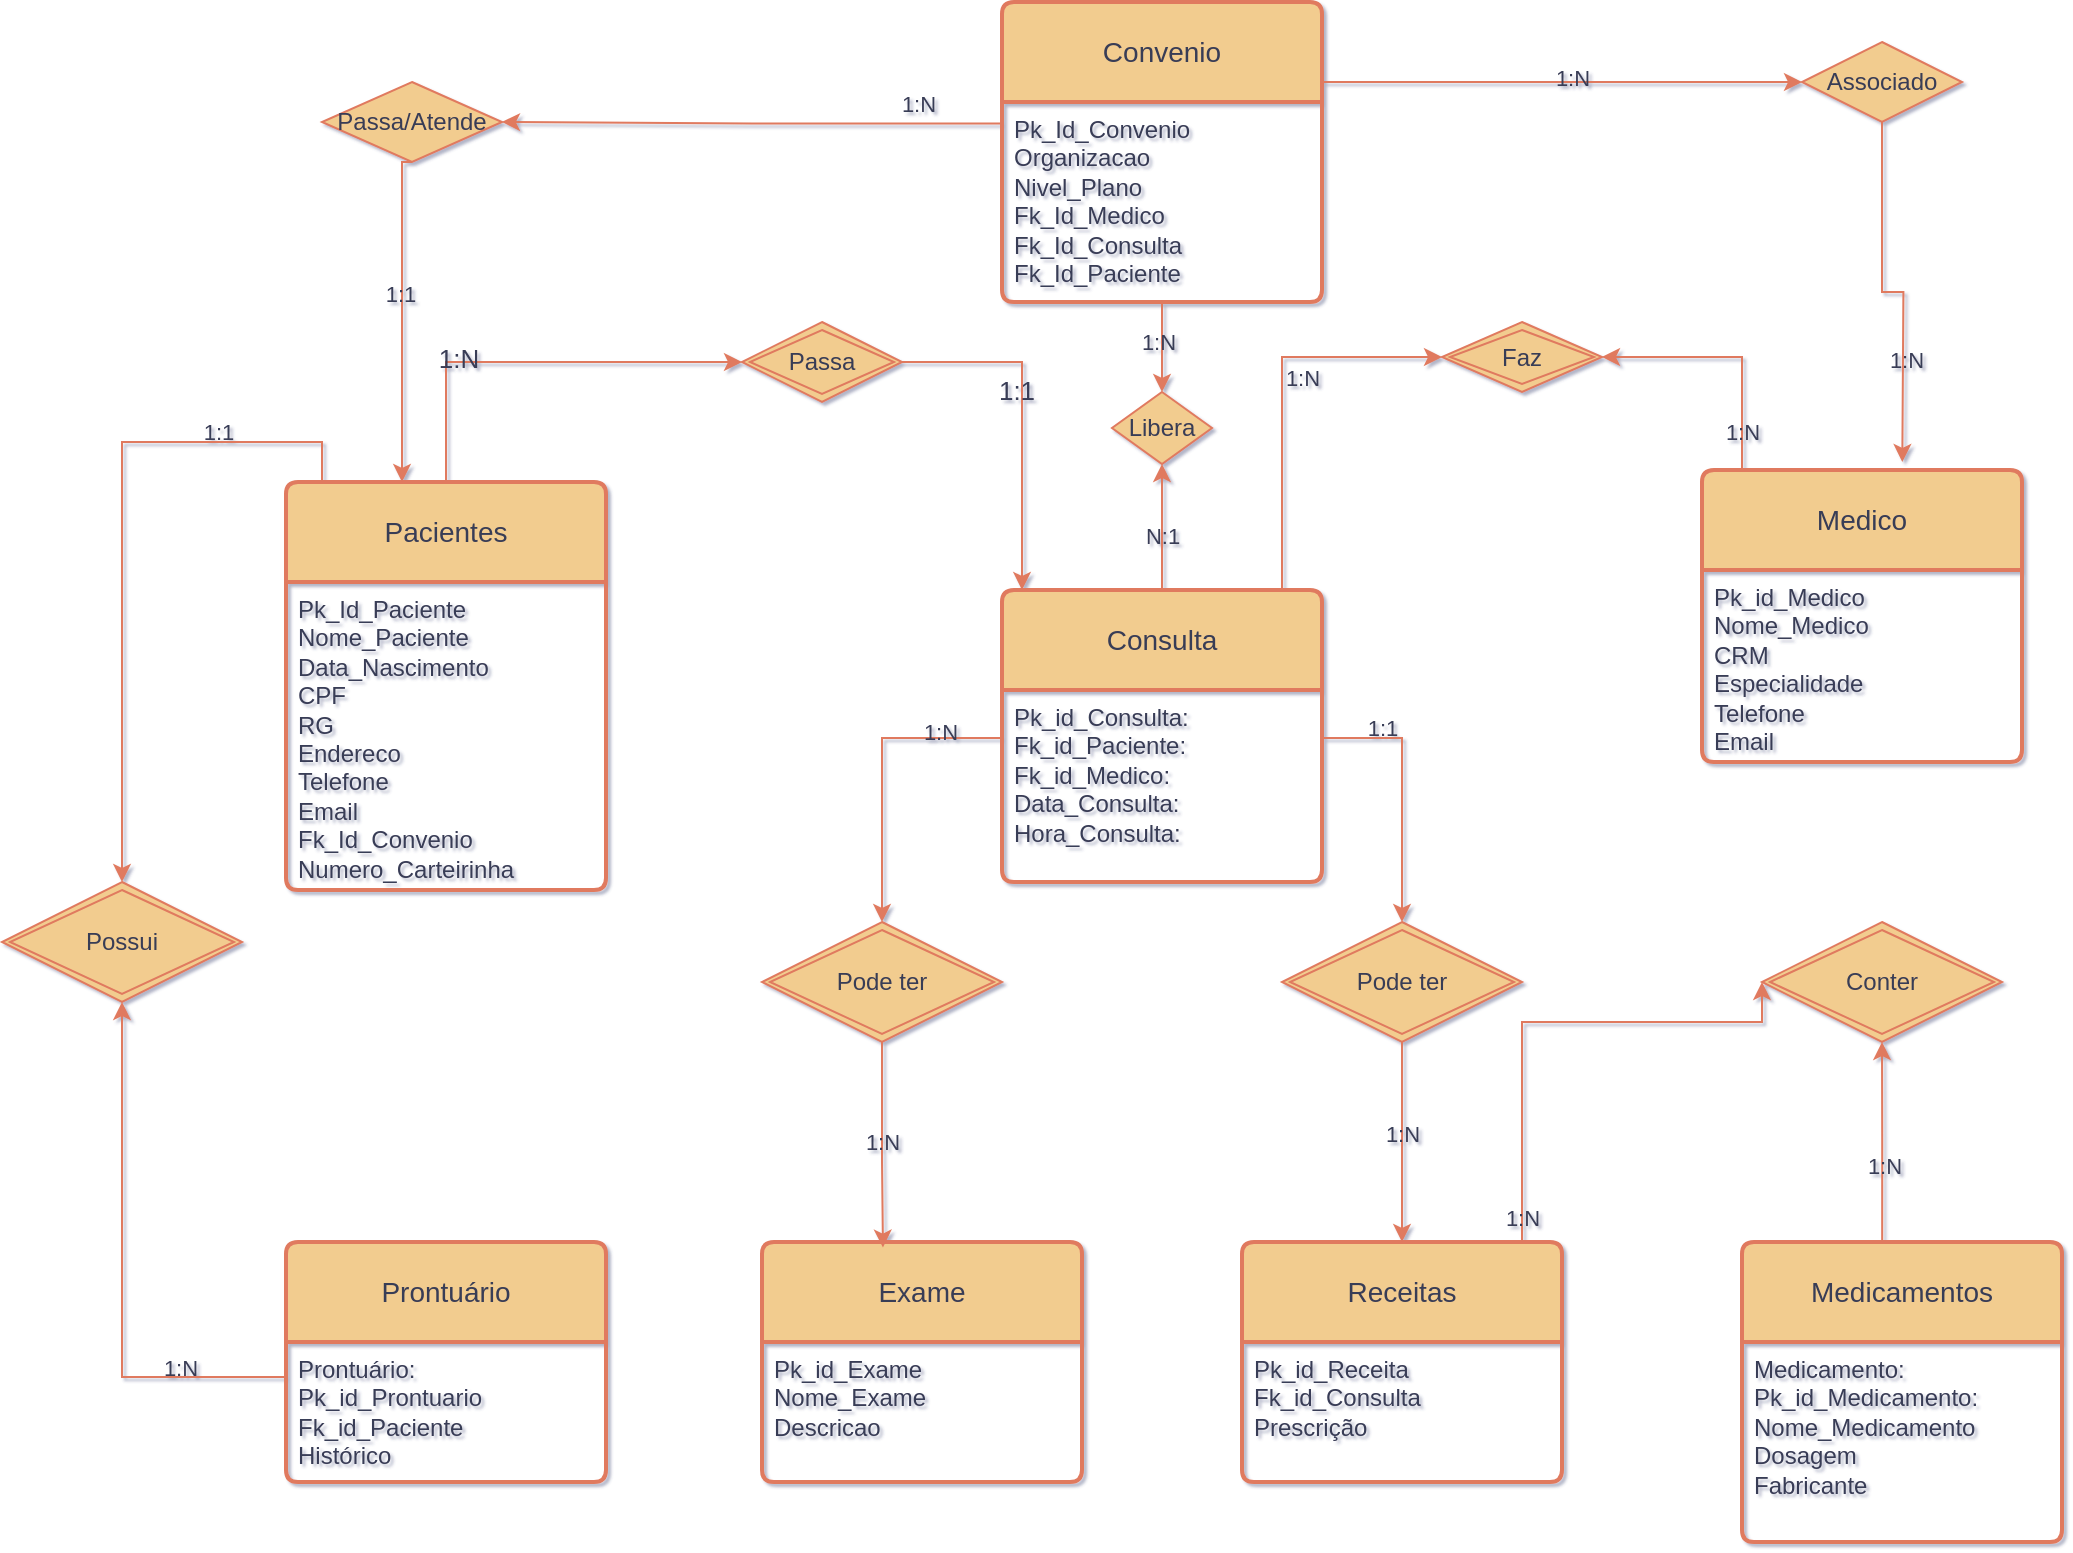 <mxfile version="24.4.0" type="github">
  <diagram name="Page-1" id="9f46799a-70d6-7492-0946-bef42562c5a5">
    <mxGraphModel dx="2833" dy="991" grid="0" gridSize="10" guides="1" tooltips="1" connect="1" arrows="1" fold="1" page="1" pageScale="1" pageWidth="1100" pageHeight="850" background="none" math="0" shadow="1">
      <root>
        <mxCell id="0" />
        <mxCell id="1" parent="0" />
        <mxCell id="jqyQrgZry3oG7Yk4CvfF-23" style="edgeStyle=orthogonalEdgeStyle;rounded=0;orthogonalLoop=1;jettySize=auto;html=1;exitX=0.5;exitY=0;exitDx=0;exitDy=0;entryX=0;entryY=0.5;entryDx=0;entryDy=0;labelBackgroundColor=none;strokeColor=#E07A5F;fontColor=default;" parent="1" source="jqyQrgZry3oG7Yk4CvfF-1" target="jqyQrgZry3oG7Yk4CvfF-22" edge="1">
          <mxGeometry relative="1" as="geometry" />
        </mxCell>
        <mxCell id="jqyQrgZry3oG7Yk4CvfF-25" value="&lt;font style=&quot;font-size: 13px;&quot;&gt;1:N&lt;/font&gt;" style="edgeLabel;html=1;align=center;verticalAlign=middle;resizable=0;points=[];labelBackgroundColor=none;fontColor=#393C56;" parent="jqyQrgZry3oG7Yk4CvfF-23" vertex="1" connectable="0">
          <mxGeometry x="-0.363" y="2" relative="1" as="geometry">
            <mxPoint as="offset" />
          </mxGeometry>
        </mxCell>
        <mxCell id="jqyQrgZry3oG7Yk4CvfF-32" style="edgeStyle=orthogonalEdgeStyle;rounded=0;orthogonalLoop=1;jettySize=auto;html=1;exitX=0.25;exitY=0;exitDx=0;exitDy=0;entryX=0.5;entryY=0;entryDx=0;entryDy=0;labelBackgroundColor=none;strokeColor=#E07A5F;fontColor=default;" parent="1" source="jqyQrgZry3oG7Yk4CvfF-1" target="jqyQrgZry3oG7Yk4CvfF-33" edge="1">
          <mxGeometry relative="1" as="geometry">
            <mxPoint x="30.0" y="350" as="targetPoint" />
            <Array as="points">
              <mxPoint x="120" y="250" />
              <mxPoint x="120" y="230" />
              <mxPoint x="20" y="230" />
            </Array>
          </mxGeometry>
        </mxCell>
        <mxCell id="jqyQrgZry3oG7Yk4CvfF-36" value="&lt;div&gt;1:1&lt;/div&gt;&lt;div&gt;&lt;br&gt;&lt;/div&gt;" style="edgeLabel;html=1;align=center;verticalAlign=middle;resizable=0;points=[];labelBackgroundColor=none;fontColor=#393C56;" parent="jqyQrgZry3oG7Yk4CvfF-32" vertex="1" connectable="0">
          <mxGeometry x="-0.482" y="2" relative="1" as="geometry">
            <mxPoint as="offset" />
          </mxGeometry>
        </mxCell>
        <mxCell id="jqyQrgZry3oG7Yk4CvfF-1" value="Pacientes" style="swimlane;childLayout=stackLayout;horizontal=1;startSize=50;horizontalStack=0;rounded=1;fontSize=14;fontStyle=0;strokeWidth=2;resizeParent=0;resizeLast=1;shadow=0;dashed=0;align=center;arcSize=4;whiteSpace=wrap;html=1;labelBackgroundColor=none;fillColor=#F2CC8F;strokeColor=#E07A5F;fontColor=#393C56;" parent="1" vertex="1">
          <mxGeometry x="102" y="250" width="160" height="204" as="geometry">
            <mxRectangle x="80" y="90" width="100" height="50" as="alternateBounds" />
          </mxGeometry>
        </mxCell>
        <mxCell id="jqyQrgZry3oG7Yk4CvfF-2" value="&lt;font&gt;&lt;font&gt;Pk_Id_Paciente&lt;/font&gt;&lt;/font&gt;&lt;div&gt;&lt;div&gt;&lt;font&gt;Nome_Paciente&lt;/font&gt;&lt;/div&gt;&lt;div&gt;&lt;font&gt;Data_Nascimento&lt;/font&gt;&lt;/div&gt;&lt;div&gt;&lt;span style=&quot;background-color: initial;&quot;&gt;CPF&lt;/span&gt;&lt;/div&gt;&lt;div&gt;&lt;span style=&quot;background-color: initial;&quot;&gt;RG&lt;/span&gt;&lt;/div&gt;&lt;div&gt;&lt;span style=&quot;background-color: initial;&quot;&gt;Endereco&lt;/span&gt;&lt;/div&gt;&lt;div&gt;&lt;span style=&quot;background-color: initial;&quot;&gt;Telefone&lt;/span&gt;&lt;/div&gt;&lt;div&gt;&lt;span style=&quot;background-color: initial;&quot;&gt;Email&lt;/span&gt;&lt;/div&gt;&lt;div&gt;&lt;span style=&quot;background-color: initial;&quot;&gt;Fk_Id_Convenio&lt;/span&gt;&lt;/div&gt;&lt;div&gt;&lt;span style=&quot;background-color: initial;&quot;&gt;Numero_Carteirinha&lt;/span&gt;&lt;/div&gt;&lt;/div&gt;" style="align=left;strokeColor=none;fillColor=none;spacingLeft=4;fontSize=12;verticalAlign=top;resizable=0;rotatable=0;part=1;html=1;labelBackgroundColor=none;fontColor=#393C56;" parent="jqyQrgZry3oG7Yk4CvfF-1" vertex="1">
          <mxGeometry y="50" width="160" height="154" as="geometry" />
        </mxCell>
        <mxCell id="jqyQrgZry3oG7Yk4CvfF-3" style="edgeStyle=orthogonalEdgeStyle;rounded=0;orthogonalLoop=1;jettySize=auto;html=1;exitX=0.5;exitY=1;exitDx=0;exitDy=0;labelBackgroundColor=none;strokeColor=#E07A5F;fontColor=default;" parent="jqyQrgZry3oG7Yk4CvfF-1" source="jqyQrgZry3oG7Yk4CvfF-2" target="jqyQrgZry3oG7Yk4CvfF-2" edge="1">
          <mxGeometry relative="1" as="geometry" />
        </mxCell>
        <mxCell id="jqyQrgZry3oG7Yk4CvfF-28" style="edgeStyle=orthogonalEdgeStyle;rounded=0;orthogonalLoop=1;jettySize=auto;html=1;exitX=0.5;exitY=0;exitDx=0;exitDy=0;entryX=1;entryY=0.5;entryDx=0;entryDy=0;labelBackgroundColor=none;strokeColor=#E07A5F;fontColor=default;" parent="1" source="jqyQrgZry3oG7Yk4CvfF-7" target="jqyQrgZry3oG7Yk4CvfF-27" edge="1">
          <mxGeometry relative="1" as="geometry">
            <Array as="points">
              <mxPoint x="830" y="244" />
              <mxPoint x="830" y="188" />
            </Array>
          </mxGeometry>
        </mxCell>
        <mxCell id="jqyQrgZry3oG7Yk4CvfF-31" value="1:N" style="edgeLabel;html=1;align=center;verticalAlign=middle;resizable=0;points=[];labelBackgroundColor=none;fontColor=#393C56;" parent="jqyQrgZry3oG7Yk4CvfF-28" vertex="1" connectable="0">
          <mxGeometry x="-0.223" relative="1" as="geometry">
            <mxPoint y="-7" as="offset" />
          </mxGeometry>
        </mxCell>
        <mxCell id="jqyQrgZry3oG7Yk4CvfF-7" value="Medico" style="swimlane;childLayout=stackLayout;horizontal=1;startSize=50;horizontalStack=0;rounded=1;fontSize=14;fontStyle=0;strokeWidth=2;resizeParent=0;resizeLast=1;shadow=0;dashed=0;align=center;arcSize=4;whiteSpace=wrap;html=1;labelBackgroundColor=none;fillColor=#F2CC8F;strokeColor=#E07A5F;fontColor=#393C56;" parent="1" vertex="1">
          <mxGeometry x="810" y="244" width="160" height="146" as="geometry" />
        </mxCell>
        <mxCell id="jqyQrgZry3oG7Yk4CvfF-8" value="&lt;div&gt;Pk_id_Medico&lt;/div&gt;&lt;div&gt;Nome_Medico&lt;/div&gt;&lt;div&gt;CRM&lt;/div&gt;&lt;div&gt;Especialidade&lt;/div&gt;&lt;div&gt;Telefone&lt;/div&gt;&lt;div&gt;Email&lt;/div&gt;" style="align=left;strokeColor=none;fillColor=none;spacingLeft=4;fontSize=12;verticalAlign=top;resizable=0;rotatable=0;part=1;html=1;labelBackgroundColor=none;fontColor=#393C56;" parent="jqyQrgZry3oG7Yk4CvfF-7" vertex="1">
          <mxGeometry y="50" width="160" height="96" as="geometry" />
        </mxCell>
        <mxCell id="jqyQrgZry3oG7Yk4CvfF-29" style="edgeStyle=orthogonalEdgeStyle;rounded=0;orthogonalLoop=1;jettySize=auto;html=1;exitX=0.5;exitY=0;exitDx=0;exitDy=0;entryX=0;entryY=0.5;entryDx=0;entryDy=0;labelBackgroundColor=none;strokeColor=#E07A5F;fontColor=default;" parent="1" source="jqyQrgZry3oG7Yk4CvfF-9" target="jqyQrgZry3oG7Yk4CvfF-27" edge="1">
          <mxGeometry relative="1" as="geometry">
            <Array as="points">
              <mxPoint x="600" y="304" />
              <mxPoint x="600" y="188" />
            </Array>
          </mxGeometry>
        </mxCell>
        <mxCell id="jqyQrgZry3oG7Yk4CvfF-30" value="1:N" style="edgeLabel;html=1;align=center;verticalAlign=middle;resizable=0;points=[];labelBackgroundColor=none;fontColor=#393C56;" parent="jqyQrgZry3oG7Yk4CvfF-29" vertex="1" connectable="0">
          <mxGeometry x="0.138" y="1" relative="1" as="geometry">
            <mxPoint x="11" y="-20" as="offset" />
          </mxGeometry>
        </mxCell>
        <mxCell id="7q9nNupDHfpOPj0fViD1-20" style="edgeStyle=orthogonalEdgeStyle;rounded=0;orthogonalLoop=1;jettySize=auto;html=1;exitX=0.5;exitY=0;exitDx=0;exitDy=0;entryX=0.5;entryY=1;entryDx=0;entryDy=0;labelBackgroundColor=none;strokeColor=#E07A5F;fontColor=default;" edge="1" parent="1" source="jqyQrgZry3oG7Yk4CvfF-9" target="7q9nNupDHfpOPj0fViD1-18">
          <mxGeometry relative="1" as="geometry" />
        </mxCell>
        <mxCell id="7q9nNupDHfpOPj0fViD1-22" value="N:1" style="edgeLabel;html=1;align=center;verticalAlign=middle;resizable=0;points=[];labelBackgroundColor=none;fontColor=#393C56;" vertex="1" connectable="0" parent="7q9nNupDHfpOPj0fViD1-20">
          <mxGeometry x="-0.149" relative="1" as="geometry">
            <mxPoint as="offset" />
          </mxGeometry>
        </mxCell>
        <mxCell id="jqyQrgZry3oG7Yk4CvfF-9" value="Consulta" style="swimlane;childLayout=stackLayout;horizontal=1;startSize=50;horizontalStack=0;rounded=1;fontSize=14;fontStyle=0;strokeWidth=2;resizeParent=0;resizeLast=1;shadow=0;dashed=0;align=center;arcSize=4;whiteSpace=wrap;html=1;labelBackgroundColor=none;fillColor=#F2CC8F;strokeColor=#E07A5F;fontColor=#393C56;" parent="1" vertex="1">
          <mxGeometry x="460" y="304" width="160" height="146" as="geometry" />
        </mxCell>
        <mxCell id="jqyQrgZry3oG7Yk4CvfF-10" value="&lt;div&gt;Pk_id_Consulta:&lt;/div&gt;&lt;div&gt;Fk_id_Paciente:&amp;nbsp;&lt;/div&gt;&lt;div&gt;Fk_id_Medico:&amp;nbsp;&lt;/div&gt;&lt;div&gt;Data_Consulta:&lt;/div&gt;&lt;div&gt;Hora_Consulta:&lt;/div&gt;" style="align=left;strokeColor=none;fillColor=none;spacingLeft=4;fontSize=12;verticalAlign=top;resizable=0;rotatable=0;part=1;html=1;labelBackgroundColor=none;fontColor=#393C56;" parent="jqyQrgZry3oG7Yk4CvfF-9" vertex="1">
          <mxGeometry y="50" width="160" height="96" as="geometry" />
        </mxCell>
        <mxCell id="jqyQrgZry3oG7Yk4CvfF-11" value="Prontuário" style="swimlane;childLayout=stackLayout;horizontal=1;startSize=50;horizontalStack=0;rounded=1;fontSize=14;fontStyle=0;strokeWidth=2;resizeParent=0;resizeLast=1;shadow=0;dashed=0;align=center;arcSize=4;whiteSpace=wrap;html=1;labelBackgroundColor=none;fillColor=#F2CC8F;strokeColor=#E07A5F;fontColor=#393C56;" parent="1" vertex="1">
          <mxGeometry x="102" y="630" width="160" height="120" as="geometry" />
        </mxCell>
        <mxCell id="jqyQrgZry3oG7Yk4CvfF-12" value="&lt;div&gt;Prontuário:&lt;/div&gt;&lt;div&gt;Pk_id_Prontuario&lt;/div&gt;&lt;div&gt;Fk_id_Paciente&lt;/div&gt;&lt;div&gt;Histórico&lt;/div&gt;&lt;div&gt;&lt;br&gt;&lt;/div&gt;" style="align=left;strokeColor=none;fillColor=none;spacingLeft=4;fontSize=12;verticalAlign=top;resizable=0;rotatable=0;part=1;html=1;labelBackgroundColor=none;fontColor=#393C56;" parent="jqyQrgZry3oG7Yk4CvfF-11" vertex="1">
          <mxGeometry y="50" width="160" height="70" as="geometry" />
        </mxCell>
        <mxCell id="jqyQrgZry3oG7Yk4CvfF-13" value="Exame" style="swimlane;childLayout=stackLayout;horizontal=1;startSize=50;horizontalStack=0;rounded=1;fontSize=14;fontStyle=0;strokeWidth=2;resizeParent=0;resizeLast=1;shadow=0;dashed=0;align=center;arcSize=4;whiteSpace=wrap;html=1;labelBackgroundColor=none;fillColor=#F2CC8F;strokeColor=#E07A5F;fontColor=#393C56;" parent="1" vertex="1">
          <mxGeometry x="340" y="630" width="160" height="120" as="geometry" />
        </mxCell>
        <mxCell id="jqyQrgZry3oG7Yk4CvfF-14" value="&lt;div&gt;&lt;span style=&quot;background-color: initial;&quot;&gt;Pk_id_Exame&lt;/span&gt;&lt;br&gt;&lt;/div&gt;&lt;div&gt;Nome_Exame&lt;/div&gt;&lt;div&gt;Descricao&lt;/div&gt;" style="align=left;strokeColor=none;fillColor=none;spacingLeft=4;fontSize=12;verticalAlign=top;resizable=0;rotatable=0;part=1;html=1;labelBackgroundColor=none;fontColor=#393C56;" parent="jqyQrgZry3oG7Yk4CvfF-13" vertex="1">
          <mxGeometry y="50" width="160" height="70" as="geometry" />
        </mxCell>
        <mxCell id="jqyQrgZry3oG7Yk4CvfF-51" style="edgeStyle=orthogonalEdgeStyle;rounded=0;orthogonalLoop=1;jettySize=auto;html=1;exitX=0.75;exitY=0;exitDx=0;exitDy=0;entryX=0;entryY=0.5;entryDx=0;entryDy=0;labelBackgroundColor=none;strokeColor=#E07A5F;fontColor=default;" parent="1" source="jqyQrgZry3oG7Yk4CvfF-15" target="jqyQrgZry3oG7Yk4CvfF-49" edge="1">
          <mxGeometry relative="1" as="geometry">
            <Array as="points">
              <mxPoint x="720" y="630" />
              <mxPoint x="720" y="520" />
              <mxPoint x="840" y="520" />
            </Array>
          </mxGeometry>
        </mxCell>
        <mxCell id="jqyQrgZry3oG7Yk4CvfF-53" value="1:N&lt;div&gt;&lt;br&gt;&lt;/div&gt;" style="edgeLabel;html=1;align=center;verticalAlign=middle;resizable=0;points=[];labelBackgroundColor=none;fontColor=#393C56;" parent="jqyQrgZry3oG7Yk4CvfF-51" vertex="1" connectable="0">
          <mxGeometry x="-0.813" relative="1" as="geometry">
            <mxPoint as="offset" />
          </mxGeometry>
        </mxCell>
        <mxCell id="jqyQrgZry3oG7Yk4CvfF-15" value="Receitas" style="swimlane;childLayout=stackLayout;horizontal=1;startSize=50;horizontalStack=0;rounded=1;fontSize=14;fontStyle=0;strokeWidth=2;resizeParent=0;resizeLast=1;shadow=0;dashed=0;align=center;arcSize=4;whiteSpace=wrap;html=1;labelBackgroundColor=none;fillColor=#F2CC8F;strokeColor=#E07A5F;fontColor=#393C56;" parent="1" vertex="1">
          <mxGeometry x="580" y="630" width="160" height="120" as="geometry" />
        </mxCell>
        <mxCell id="jqyQrgZry3oG7Yk4CvfF-16" value="&lt;div&gt;Pk_id_Receita&lt;/div&gt;&lt;div&gt;Fk_id_Consulta&lt;/div&gt;&lt;div&gt;Prescrição&amp;nbsp;&lt;/div&gt;" style="align=left;strokeColor=none;fillColor=none;spacingLeft=4;fontSize=12;verticalAlign=top;resizable=0;rotatable=0;part=1;html=1;labelBackgroundColor=none;fontColor=#393C56;" parent="jqyQrgZry3oG7Yk4CvfF-15" vertex="1">
          <mxGeometry y="50" width="160" height="70" as="geometry" />
        </mxCell>
        <mxCell id="jqyQrgZry3oG7Yk4CvfF-50" style="edgeStyle=orthogonalEdgeStyle;rounded=0;orthogonalLoop=1;jettySize=auto;html=1;exitX=0.438;exitY=0;exitDx=0;exitDy=0;entryX=0.5;entryY=1;entryDx=0;entryDy=0;exitPerimeter=0;labelBackgroundColor=none;strokeColor=#E07A5F;fontColor=default;" parent="1" source="jqyQrgZry3oG7Yk4CvfF-17" target="jqyQrgZry3oG7Yk4CvfF-49" edge="1">
          <mxGeometry relative="1" as="geometry" />
        </mxCell>
        <mxCell id="jqyQrgZry3oG7Yk4CvfF-54" value="1:N&lt;div&gt;&lt;br&gt;&lt;/div&gt;" style="edgeLabel;html=1;align=center;verticalAlign=middle;resizable=0;points=[];labelBackgroundColor=none;fontColor=#393C56;" parent="jqyQrgZry3oG7Yk4CvfF-50" vertex="1" connectable="0">
          <mxGeometry x="-0.381" y="-1" relative="1" as="geometry">
            <mxPoint as="offset" />
          </mxGeometry>
        </mxCell>
        <mxCell id="jqyQrgZry3oG7Yk4CvfF-17" value="Medicamentos" style="swimlane;childLayout=stackLayout;horizontal=1;startSize=50;horizontalStack=0;rounded=1;fontSize=14;fontStyle=0;strokeWidth=2;resizeParent=0;resizeLast=1;shadow=0;dashed=0;align=center;arcSize=4;whiteSpace=wrap;html=1;labelBackgroundColor=none;fillColor=#F2CC8F;strokeColor=#E07A5F;fontColor=#393C56;" parent="1" vertex="1">
          <mxGeometry x="830" y="630" width="160" height="150" as="geometry" />
        </mxCell>
        <mxCell id="jqyQrgZry3oG7Yk4CvfF-18" value="&lt;div&gt;Medicamento:&lt;/div&gt;&lt;div&gt;Pk_id_Medicamento:&lt;/div&gt;&lt;div&gt;Nome_Medicamento&lt;/div&gt;&lt;div&gt;Dosagem&lt;/div&gt;&lt;div&gt;Fabricante&lt;/div&gt;" style="align=left;strokeColor=none;fillColor=none;spacingLeft=4;fontSize=12;verticalAlign=top;resizable=0;rotatable=0;part=1;html=1;labelBackgroundColor=none;fontColor=#393C56;" parent="jqyQrgZry3oG7Yk4CvfF-17" vertex="1">
          <mxGeometry y="50" width="160" height="100" as="geometry" />
        </mxCell>
        <mxCell id="jqyQrgZry3oG7Yk4CvfF-24" style="edgeStyle=orthogonalEdgeStyle;rounded=0;orthogonalLoop=1;jettySize=auto;html=1;exitX=1;exitY=0.5;exitDx=0;exitDy=0;labelBackgroundColor=none;strokeColor=#E07A5F;fontColor=default;" parent="1" source="jqyQrgZry3oG7Yk4CvfF-22" target="jqyQrgZry3oG7Yk4CvfF-9" edge="1">
          <mxGeometry relative="1" as="geometry">
            <Array as="points">
              <mxPoint x="470" y="190" />
            </Array>
          </mxGeometry>
        </mxCell>
        <mxCell id="jqyQrgZry3oG7Yk4CvfF-26" value="&lt;font style=&quot;font-size: 13px;&quot;&gt;1:1&lt;/font&gt;" style="edgeLabel;html=1;align=center;verticalAlign=middle;resizable=0;points=[];labelBackgroundColor=none;fontColor=#393C56;" parent="jqyQrgZry3oG7Yk4CvfF-24" vertex="1" connectable="0">
          <mxGeometry x="-0.01" y="-2" relative="1" as="geometry">
            <mxPoint x="-1" y="-12" as="offset" />
          </mxGeometry>
        </mxCell>
        <mxCell id="jqyQrgZry3oG7Yk4CvfF-22" value="Passa" style="shape=rhombus;double=1;perimeter=rhombusPerimeter;whiteSpace=wrap;html=1;align=center;labelBackgroundColor=none;fillColor=#F2CC8F;strokeColor=#E07A5F;fontColor=#393C56;" parent="1" vertex="1">
          <mxGeometry x="330" y="170" width="80" height="40" as="geometry" />
        </mxCell>
        <mxCell id="jqyQrgZry3oG7Yk4CvfF-27" value="Faz" style="shape=rhombus;double=1;perimeter=rhombusPerimeter;whiteSpace=wrap;html=1;align=center;labelBackgroundColor=none;fillColor=#F2CC8F;strokeColor=#E07A5F;fontColor=#393C56;" parent="1" vertex="1">
          <mxGeometry x="680" y="170" width="80" height="35" as="geometry" />
        </mxCell>
        <mxCell id="jqyQrgZry3oG7Yk4CvfF-33" value="Possui" style="shape=rhombus;double=1;perimeter=rhombusPerimeter;whiteSpace=wrap;html=1;align=center;labelBackgroundColor=none;fillColor=#F2CC8F;strokeColor=#E07A5F;fontColor=#393C56;" parent="1" vertex="1">
          <mxGeometry x="-40.0" y="450" width="120" height="60" as="geometry" />
        </mxCell>
        <mxCell id="jqyQrgZry3oG7Yk4CvfF-34" style="edgeStyle=orthogonalEdgeStyle;rounded=0;orthogonalLoop=1;jettySize=auto;html=1;exitX=0;exitY=0.25;exitDx=0;exitDy=0;entryX=0.5;entryY=1;entryDx=0;entryDy=0;labelBackgroundColor=none;strokeColor=#E07A5F;fontColor=default;" parent="1" source="jqyQrgZry3oG7Yk4CvfF-12" target="jqyQrgZry3oG7Yk4CvfF-33" edge="1">
          <mxGeometry relative="1" as="geometry" />
        </mxCell>
        <mxCell id="jqyQrgZry3oG7Yk4CvfF-37" value="&lt;font&gt;1:N&lt;/font&gt;&lt;div&gt;&lt;br&gt;&lt;/div&gt;" style="edgeLabel;html=1;align=center;verticalAlign=middle;resizable=0;points=[];labelBackgroundColor=none;fontColor=#393C56;" parent="jqyQrgZry3oG7Yk4CvfF-34" vertex="1" connectable="0">
          <mxGeometry x="-0.607" y="2" relative="1" as="geometry">
            <mxPoint as="offset" />
          </mxGeometry>
        </mxCell>
        <mxCell id="jqyQrgZry3oG7Yk4CvfF-39" value="Pode ter" style="shape=rhombus;double=1;perimeter=rhombusPerimeter;whiteSpace=wrap;html=1;align=center;labelBackgroundColor=none;fillColor=#F2CC8F;strokeColor=#E07A5F;fontColor=#393C56;" parent="1" vertex="1">
          <mxGeometry x="340" y="470" width="120" height="60" as="geometry" />
        </mxCell>
        <mxCell id="jqyQrgZry3oG7Yk4CvfF-40" style="edgeStyle=orthogonalEdgeStyle;rounded=0;orthogonalLoop=1;jettySize=auto;html=1;exitX=0;exitY=0.25;exitDx=0;exitDy=0;entryX=0.5;entryY=0;entryDx=0;entryDy=0;labelBackgroundColor=none;strokeColor=#E07A5F;fontColor=default;" parent="1" source="jqyQrgZry3oG7Yk4CvfF-10" target="jqyQrgZry3oG7Yk4CvfF-39" edge="1">
          <mxGeometry relative="1" as="geometry" />
        </mxCell>
        <mxCell id="jqyQrgZry3oG7Yk4CvfF-42" value="1:N&lt;div&gt;&lt;br&gt;&lt;/div&gt;" style="edgeLabel;html=1;align=center;verticalAlign=middle;resizable=0;points=[];labelBackgroundColor=none;fontColor=#393C56;" parent="jqyQrgZry3oG7Yk4CvfF-40" vertex="1" connectable="0">
          <mxGeometry x="-0.583" y="4" relative="1" as="geometry">
            <mxPoint as="offset" />
          </mxGeometry>
        </mxCell>
        <mxCell id="jqyQrgZry3oG7Yk4CvfF-41" style="edgeStyle=orthogonalEdgeStyle;rounded=0;orthogonalLoop=1;jettySize=auto;html=1;exitX=0.5;exitY=1;exitDx=0;exitDy=0;entryX=0.378;entryY=0.023;entryDx=0;entryDy=0;entryPerimeter=0;labelBackgroundColor=none;strokeColor=#E07A5F;fontColor=default;" parent="1" source="jqyQrgZry3oG7Yk4CvfF-39" target="jqyQrgZry3oG7Yk4CvfF-13" edge="1">
          <mxGeometry relative="1" as="geometry">
            <Array as="points">
              <mxPoint x="400" y="590" />
              <mxPoint x="400" y="590" />
            </Array>
          </mxGeometry>
        </mxCell>
        <mxCell id="jqyQrgZry3oG7Yk4CvfF-43" value="1:N&lt;div&gt;&lt;br&gt;&lt;/div&gt;" style="edgeLabel;html=1;align=center;verticalAlign=middle;resizable=0;points=[];labelBackgroundColor=none;fontColor=#393C56;" parent="jqyQrgZry3oG7Yk4CvfF-41" vertex="1" connectable="0">
          <mxGeometry x="0.093" relative="1" as="geometry">
            <mxPoint as="offset" />
          </mxGeometry>
        </mxCell>
        <mxCell id="jqyQrgZry3oG7Yk4CvfF-44" value="Pode ter" style="shape=rhombus;double=1;perimeter=rhombusPerimeter;whiteSpace=wrap;html=1;align=center;labelBackgroundColor=none;fillColor=#F2CC8F;strokeColor=#E07A5F;fontColor=#393C56;" parent="1" vertex="1">
          <mxGeometry x="600" y="470" width="120" height="60" as="geometry" />
        </mxCell>
        <mxCell id="jqyQrgZry3oG7Yk4CvfF-45" style="edgeStyle=orthogonalEdgeStyle;rounded=0;orthogonalLoop=1;jettySize=auto;html=1;exitX=1;exitY=0.25;exitDx=0;exitDy=0;entryX=0.5;entryY=0;entryDx=0;entryDy=0;labelBackgroundColor=none;strokeColor=#E07A5F;fontColor=default;" parent="1" source="jqyQrgZry3oG7Yk4CvfF-10" target="jqyQrgZry3oG7Yk4CvfF-44" edge="1">
          <mxGeometry relative="1" as="geometry" />
        </mxCell>
        <mxCell id="jqyQrgZry3oG7Yk4CvfF-47" value="1:1&lt;div&gt;&lt;br&gt;&lt;/div&gt;" style="edgeLabel;html=1;align=center;verticalAlign=middle;resizable=0;points=[];labelBackgroundColor=none;fontColor=#393C56;" parent="jqyQrgZry3oG7Yk4CvfF-45" vertex="1" connectable="0">
          <mxGeometry x="-0.544" y="-2" relative="1" as="geometry">
            <mxPoint as="offset" />
          </mxGeometry>
        </mxCell>
        <mxCell id="jqyQrgZry3oG7Yk4CvfF-46" style="edgeStyle=orthogonalEdgeStyle;rounded=0;orthogonalLoop=1;jettySize=auto;html=1;exitX=0.5;exitY=1;exitDx=0;exitDy=0;entryX=0.5;entryY=0;entryDx=0;entryDy=0;labelBackgroundColor=none;strokeColor=#E07A5F;fontColor=default;" parent="1" source="jqyQrgZry3oG7Yk4CvfF-44" target="jqyQrgZry3oG7Yk4CvfF-15" edge="1">
          <mxGeometry relative="1" as="geometry" />
        </mxCell>
        <mxCell id="jqyQrgZry3oG7Yk4CvfF-48" value="1:N" style="edgeLabel;html=1;align=center;verticalAlign=middle;resizable=0;points=[];labelBackgroundColor=none;fontColor=#393C56;" parent="jqyQrgZry3oG7Yk4CvfF-46" vertex="1" connectable="0">
          <mxGeometry x="-0.094" relative="1" as="geometry">
            <mxPoint as="offset" />
          </mxGeometry>
        </mxCell>
        <mxCell id="jqyQrgZry3oG7Yk4CvfF-49" value="Conter" style="shape=rhombus;double=1;perimeter=rhombusPerimeter;whiteSpace=wrap;html=1;align=center;labelBackgroundColor=none;fillColor=#F2CC8F;strokeColor=#E07A5F;fontColor=#393C56;" parent="1" vertex="1">
          <mxGeometry x="840" y="470" width="120" height="60" as="geometry" />
        </mxCell>
        <mxCell id="7q9nNupDHfpOPj0fViD1-9" value="Convenio" style="swimlane;childLayout=stackLayout;horizontal=1;startSize=50;horizontalStack=0;rounded=1;fontSize=14;fontStyle=0;strokeWidth=2;resizeParent=0;resizeLast=1;shadow=0;dashed=0;align=center;arcSize=4;whiteSpace=wrap;html=1;labelBackgroundColor=none;fillColor=#F2CC8F;strokeColor=#E07A5F;fontColor=#393C56;" vertex="1" parent="1">
          <mxGeometry x="460" y="10" width="160" height="150" as="geometry" />
        </mxCell>
        <mxCell id="7q9nNupDHfpOPj0fViD1-10" value="Pk_Id_Convenio&lt;div&gt;Organizacao&lt;/div&gt;&lt;div&gt;Nivel_Plano&lt;/div&gt;&lt;div&gt;Fk_Id_Medico&lt;/div&gt;&lt;div&gt;Fk_Id_Consulta&lt;/div&gt;&lt;div&gt;Fk_Id_Paciente&lt;/div&gt;&lt;div&gt;&lt;br&gt;&lt;/div&gt;" style="align=left;strokeColor=none;fillColor=none;spacingLeft=4;fontSize=12;verticalAlign=top;resizable=0;rotatable=0;part=1;html=1;labelBackgroundColor=none;fontColor=#393C56;" vertex="1" parent="7q9nNupDHfpOPj0fViD1-9">
          <mxGeometry y="50" width="160" height="100" as="geometry" />
        </mxCell>
        <mxCell id="7q9nNupDHfpOPj0fViD1-15" style="edgeStyle=orthogonalEdgeStyle;rounded=0;orthogonalLoop=1;jettySize=auto;html=1;exitX=0.5;exitY=1;exitDx=0;exitDy=0;labelBackgroundColor=none;strokeColor=#E07A5F;fontColor=default;" edge="1" parent="1" source="7q9nNupDHfpOPj0fViD1-13" target="jqyQrgZry3oG7Yk4CvfF-1">
          <mxGeometry relative="1" as="geometry">
            <Array as="points">
              <mxPoint x="160" y="90" />
            </Array>
          </mxGeometry>
        </mxCell>
        <mxCell id="7q9nNupDHfpOPj0fViD1-17" value="1:1" style="edgeLabel;html=1;align=center;verticalAlign=middle;resizable=0;points=[];labelBackgroundColor=none;fontColor=#393C56;" vertex="1" connectable="0" parent="7q9nNupDHfpOPj0fViD1-15">
          <mxGeometry x="-0.138" y="-1" relative="1" as="geometry">
            <mxPoint as="offset" />
          </mxGeometry>
        </mxCell>
        <mxCell id="7q9nNupDHfpOPj0fViD1-13" value="Passa/Atende" style="shape=rhombus;perimeter=rhombusPerimeter;whiteSpace=wrap;html=1;align=center;labelBackgroundColor=none;fillColor=#F2CC8F;strokeColor=#E07A5F;fontColor=#393C56;" vertex="1" parent="1">
          <mxGeometry x="120" y="50" width="90" height="40" as="geometry" />
        </mxCell>
        <mxCell id="7q9nNupDHfpOPj0fViD1-14" style="edgeStyle=orthogonalEdgeStyle;rounded=0;orthogonalLoop=1;jettySize=auto;html=1;entryX=1;entryY=0.5;entryDx=0;entryDy=0;exitX=0.001;exitY=0.108;exitDx=0;exitDy=0;exitPerimeter=0;labelBackgroundColor=none;strokeColor=#E07A5F;fontColor=default;" edge="1" parent="1" source="7q9nNupDHfpOPj0fViD1-10" target="7q9nNupDHfpOPj0fViD1-13">
          <mxGeometry relative="1" as="geometry">
            <mxPoint x="450" y="70" as="sourcePoint" />
          </mxGeometry>
        </mxCell>
        <mxCell id="7q9nNupDHfpOPj0fViD1-16" value="1:N" style="edgeLabel;html=1;align=center;verticalAlign=middle;resizable=0;points=[];labelBackgroundColor=none;fontColor=#393C56;" vertex="1" connectable="0" parent="7q9nNupDHfpOPj0fViD1-14">
          <mxGeometry x="-0.643" relative="1" as="geometry">
            <mxPoint x="3" y="-10" as="offset" />
          </mxGeometry>
        </mxCell>
        <mxCell id="7q9nNupDHfpOPj0fViD1-18" value="Libera" style="shape=rhombus;perimeter=rhombusPerimeter;whiteSpace=wrap;html=1;align=center;labelBackgroundColor=none;fillColor=#F2CC8F;strokeColor=#E07A5F;fontColor=#393C56;" vertex="1" parent="1">
          <mxGeometry x="515" y="205" width="50" height="36" as="geometry" />
        </mxCell>
        <mxCell id="7q9nNupDHfpOPj0fViD1-19" style="edgeStyle=orthogonalEdgeStyle;rounded=0;orthogonalLoop=1;jettySize=auto;html=1;exitX=0.5;exitY=1;exitDx=0;exitDy=0;entryX=0.5;entryY=0;entryDx=0;entryDy=0;labelBackgroundColor=none;strokeColor=#E07A5F;fontColor=default;" edge="1" parent="1" source="7q9nNupDHfpOPj0fViD1-10" target="7q9nNupDHfpOPj0fViD1-18">
          <mxGeometry relative="1" as="geometry" />
        </mxCell>
        <mxCell id="7q9nNupDHfpOPj0fViD1-21" value="1:N" style="edgeLabel;html=1;align=center;verticalAlign=middle;resizable=0;points=[];labelBackgroundColor=none;fontColor=#393C56;" vertex="1" connectable="0" parent="7q9nNupDHfpOPj0fViD1-19">
          <mxGeometry x="-0.115" y="-2" relative="1" as="geometry">
            <mxPoint as="offset" />
          </mxGeometry>
        </mxCell>
        <mxCell id="7q9nNupDHfpOPj0fViD1-23" style="edgeStyle=orthogonalEdgeStyle;rounded=0;orthogonalLoop=1;jettySize=auto;html=1;exitX=1;exitY=0;exitDx=0;exitDy=0;entryX=0;entryY=0.25;entryDx=0;entryDy=0;labelBackgroundColor=none;strokeColor=#E07A5F;fontColor=default;" edge="1" parent="1" source="7q9nNupDHfpOPj0fViD1-10">
          <mxGeometry relative="1" as="geometry">
            <mxPoint x="860" y="50" as="targetPoint" />
            <Array as="points">
              <mxPoint x="620" y="50" />
            </Array>
          </mxGeometry>
        </mxCell>
        <mxCell id="7q9nNupDHfpOPj0fViD1-33" value="1:N" style="edgeLabel;html=1;align=center;verticalAlign=middle;resizable=0;points=[];labelBackgroundColor=none;fontColor=#393C56;" vertex="1" connectable="0" parent="7q9nNupDHfpOPj0fViD1-23">
          <mxGeometry x="0.078" y="2" relative="1" as="geometry">
            <mxPoint as="offset" />
          </mxGeometry>
        </mxCell>
        <mxCell id="7q9nNupDHfpOPj0fViD1-32" style="edgeStyle=orthogonalEdgeStyle;rounded=0;orthogonalLoop=1;jettySize=auto;html=1;exitX=0.5;exitY=1;exitDx=0;exitDy=0;labelBackgroundColor=none;strokeColor=#E07A5F;fontColor=default;" edge="1" parent="1" source="7q9nNupDHfpOPj0fViD1-37">
          <mxGeometry relative="1" as="geometry">
            <mxPoint x="910.154" y="240" as="targetPoint" />
            <mxPoint x="910" y="80" as="sourcePoint" />
          </mxGeometry>
        </mxCell>
        <mxCell id="7q9nNupDHfpOPj0fViD1-34" value="1:N" style="edgeLabel;html=1;align=center;verticalAlign=middle;resizable=0;points=[];labelBackgroundColor=none;fontColor=#393C56;" vertex="1" connectable="0" parent="7q9nNupDHfpOPj0fViD1-32">
          <mxGeometry x="0.435" y="1" relative="1" as="geometry">
            <mxPoint as="offset" />
          </mxGeometry>
        </mxCell>
        <mxCell id="7q9nNupDHfpOPj0fViD1-37" value="Associado" style="shape=rhombus;perimeter=rhombusPerimeter;whiteSpace=wrap;html=1;align=center;labelBackgroundColor=none;fillColor=#F2CC8F;strokeColor=#E07A5F;fontColor=#393C56;" vertex="1" parent="1">
          <mxGeometry x="860" y="30" width="80" height="40" as="geometry" />
        </mxCell>
      </root>
    </mxGraphModel>
  </diagram>
</mxfile>
